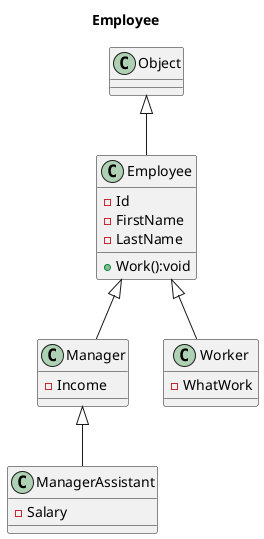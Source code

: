 @startuml name
title Employee
class Object{

}
class Employee{
    -Id
    -FirstName
    -LastName
    +Work():void
}
class Manager{
    -Income
}
class ManagerAssistant{
    -Salary
}
class Worker{
    -WhatWork
}
Employee -up-|> Object
Manager -up-|> Employee
ManagerAssistant -up-|> Manager
Worker-up-|> Employee
@enduml